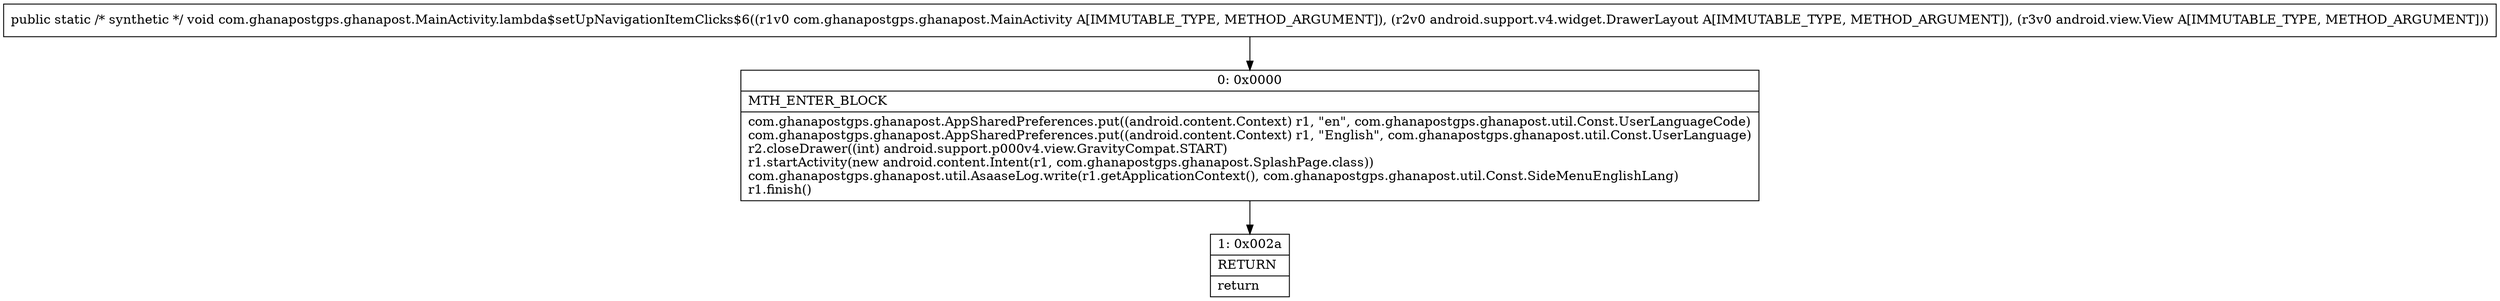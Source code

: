 digraph "CFG forcom.ghanapostgps.ghanapost.MainActivity.lambda$setUpNavigationItemClicks$6(Lcom\/ghanapostgps\/ghanapost\/MainActivity;Landroid\/support\/v4\/widget\/DrawerLayout;Landroid\/view\/View;)V" {
Node_0 [shape=record,label="{0\:\ 0x0000|MTH_ENTER_BLOCK\l|com.ghanapostgps.ghanapost.AppSharedPreferences.put((android.content.Context) r1, \"en\", com.ghanapostgps.ghanapost.util.Const.UserLanguageCode)\lcom.ghanapostgps.ghanapost.AppSharedPreferences.put((android.content.Context) r1, \"English\", com.ghanapostgps.ghanapost.util.Const.UserLanguage)\lr2.closeDrawer((int) android.support.p000v4.view.GravityCompat.START)\lr1.startActivity(new android.content.Intent(r1, com.ghanapostgps.ghanapost.SplashPage.class))\lcom.ghanapostgps.ghanapost.util.AsaaseLog.write(r1.getApplicationContext(), com.ghanapostgps.ghanapost.util.Const.SideMenuEnglishLang)\lr1.finish()\l}"];
Node_1 [shape=record,label="{1\:\ 0x002a|RETURN\l|return\l}"];
MethodNode[shape=record,label="{public static \/* synthetic *\/ void com.ghanapostgps.ghanapost.MainActivity.lambda$setUpNavigationItemClicks$6((r1v0 com.ghanapostgps.ghanapost.MainActivity A[IMMUTABLE_TYPE, METHOD_ARGUMENT]), (r2v0 android.support.v4.widget.DrawerLayout A[IMMUTABLE_TYPE, METHOD_ARGUMENT]), (r3v0 android.view.View A[IMMUTABLE_TYPE, METHOD_ARGUMENT])) }"];
MethodNode -> Node_0;
Node_0 -> Node_1;
}

